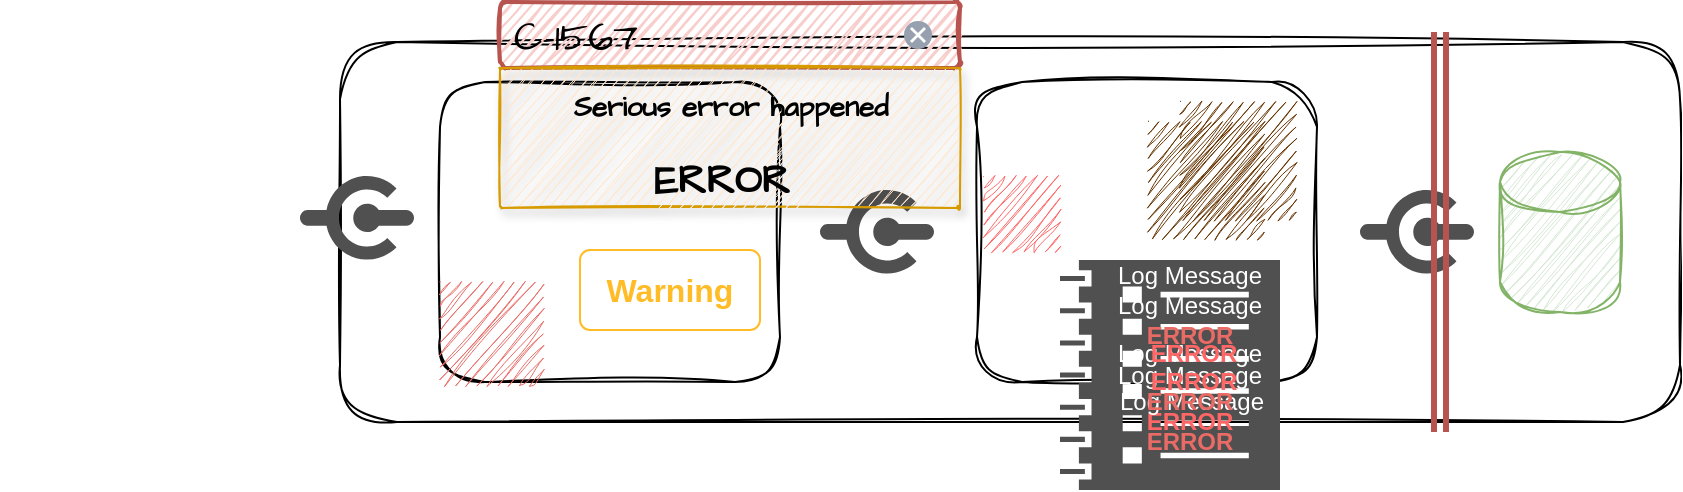 <mxfile version="22.1.7" type="device">
  <diagram name="Page-1" id="lnDaxflnOgcf2fo8gM1O">
    <mxGraphModel dx="1781" dy="647" grid="1" gridSize="10" guides="1" tooltips="1" connect="1" arrows="1" fold="1" page="1" pageScale="1" pageWidth="827" pageHeight="1169" math="0" shadow="0">
      <root>
        <mxCell id="0" />
        <mxCell id="1" parent="0" />
        <mxCell id="rfGkLr0hDl0-wiZf_SsG-1" value="" style="rounded=1;whiteSpace=wrap;html=1;sketch=1;curveFitting=1;jiggle=2;" parent="1" vertex="1">
          <mxGeometry x="10" y="140" width="670" height="190" as="geometry" />
        </mxCell>
        <mxCell id="rfGkLr0hDl0-wiZf_SsG-2" value="" style="sketch=0;pointerEvents=1;shadow=0;dashed=0;html=1;strokeColor=none;fillColor=#505050;labelPosition=center;verticalLabelPosition=bottom;verticalAlign=top;outlineConnect=0;align=center;shape=mxgraph.office.concepts.connector;" parent="1" vertex="1">
          <mxGeometry x="-10" y="207" width="57" height="42" as="geometry" />
        </mxCell>
        <mxCell id="rfGkLr0hDl0-wiZf_SsG-3" value="" style="rounded=1;whiteSpace=wrap;html=1;sketch=1;curveFitting=1;jiggle=2;" parent="1" vertex="1">
          <mxGeometry x="60" y="160" width="170" height="150" as="geometry" />
        </mxCell>
        <mxCell id="rfGkLr0hDl0-wiZf_SsG-4" value="" style="rounded=1;whiteSpace=wrap;html=1;sketch=1;curveFitting=1;jiggle=2;" parent="1" vertex="1">
          <mxGeometry x="328.5" y="160" width="170" height="150" as="geometry" />
        </mxCell>
        <mxCell id="rfGkLr0hDl0-wiZf_SsG-5" value="" style="shape=cylinder3;whiteSpace=wrap;html=1;boundedLbl=1;backgroundOutline=1;size=15;fillColor=#d5e8d4;strokeColor=#82b366;sketch=1;curveFitting=1;jiggle=2;" parent="1" vertex="1">
          <mxGeometry x="590" y="195" width="60" height="80" as="geometry" />
        </mxCell>
        <mxCell id="rfGkLr0hDl0-wiZf_SsG-6" value="" style="sketch=0;pointerEvents=1;shadow=0;dashed=0;html=1;strokeColor=none;fillColor=#505050;labelPosition=center;verticalLabelPosition=bottom;verticalAlign=top;outlineConnect=0;align=center;shape=mxgraph.office.concepts.connector;" parent="1" vertex="1">
          <mxGeometry x="250" y="214" width="57" height="42" as="geometry" />
        </mxCell>
        <mxCell id="rfGkLr0hDl0-wiZf_SsG-7" value="" style="sketch=0;pointerEvents=1;shadow=0;dashed=0;html=1;strokeColor=none;fillColor=#505050;labelPosition=center;verticalLabelPosition=bottom;verticalAlign=top;outlineConnect=0;align=center;shape=mxgraph.office.concepts.connector;" parent="1" vertex="1">
          <mxGeometry x="520" y="214" width="57" height="42" as="geometry" />
        </mxCell>
        <mxCell id="rfGkLr0hDl0-wiZf_SsG-8" value="" style="shape=link;html=1;rounded=0;fillColor=#f8cecc;strokeColor=#b85450;strokeWidth=3;" parent="1" edge="1">
          <mxGeometry width="100" relative="1" as="geometry">
            <mxPoint x="560" y="335" as="sourcePoint" />
            <mxPoint x="560" y="135" as="targetPoint" />
          </mxGeometry>
        </mxCell>
        <mxCell id="rfGkLr0hDl0-wiZf_SsG-11" value="" style="shape=image;html=1;verticalAlign=top;verticalLabelPosition=bottom;labelBackgroundColor=#ffffff;imageAspect=0;aspect=fixed;image=https://cdn0.iconfinder.com/data/icons/google-material-design-3-0/48/ic_error_outline_48px-128.png;imageBackground=#EA6B66;sketch=1;curveFitting=1;jiggle=2;" parent="1" vertex="1">
          <mxGeometry x="60" y="260" width="50" height="50" as="geometry" />
        </mxCell>
        <mxCell id="rfGkLr0hDl0-wiZf_SsG-13" value="C-1567" style="rounded=1;arcSize=9;fillColor=#f8cecc;strokeColor=#b85450;html=1;strokeWidth=2;spacingLeft=5;align=left;sketch=1;hachureGap=4;pointerEvents=0;fontFamily=Architects Daughter;fontSource=https%3A%2F%2Ffonts.googleapis.com%2Fcss%3Ffamily%3DArchitects%2BDaughter;fontSize=20;" parent="1" vertex="1">
          <mxGeometry x="90" y="120" width="230" height="33" as="geometry" />
        </mxCell>
        <mxCell id="rfGkLr0hDl0-wiZf_SsG-14" value="" style="html=1;shadow=0;dashed=0;shape=mxgraph.atlassian.close;fillColor=#97A0AF;strokeColor=none;sketch=0;hachureGap=4;pointerEvents=0;fontFamily=Architects Daughter;fontSource=https%3A%2F%2Ffonts.googleapis.com%2Fcss%3Ffamily%3DArchitects%2BDaughter;fontSize=20;" parent="rfGkLr0hDl0-wiZf_SsG-13" vertex="1">
          <mxGeometry x="1" y="0.5" width="14" height="14" relative="1" as="geometry">
            <mxPoint x="-28" y="-7" as="offset" />
          </mxGeometry>
        </mxCell>
        <mxCell id="rfGkLr0hDl0-wiZf_SsG-15" value="&lt;font style=&quot;font-size: 14px;&quot;&gt;&lt;b&gt;Serious error happened&lt;/b&gt;&lt;/font&gt;" style="rounded=1;fillColor=#ffe6cc;strokeColor=#d79b00;shadow=1;arcSize=1;fontSize=12;align=center;html=1;verticalAlign=top;spacingTop=5;sketch=1;hachureGap=4;pointerEvents=0;fontFamily=Architects Daughter;fontSource=https%3A%2F%2Ffonts.googleapis.com%2Fcss%3Ffamily%3DArchitects%2BDaughter;" parent="1" vertex="1">
          <mxGeometry x="90" y="153" width="230" height="70" as="geometry" />
        </mxCell>
        <mxCell id="rfGkLr0hDl0-wiZf_SsG-16" value="ERROR " style="align=center;strokeColor=none;fillColor=#F1F2F4;rounded=1;arcSize=9;sketch=1;hachureGap=4;pointerEvents=0;fontFamily=Architects Daughter;fontSource=https%3A%2F%2Ffonts.googleapis.com%2Fcss%3Ffamily%3DArchitects%2BDaughter;fontSize=20;fontStyle=1" parent="rfGkLr0hDl0-wiZf_SsG-15" vertex="1">
          <mxGeometry width="80" height="33" relative="1" as="geometry">
            <mxPoint x="75" y="37" as="offset" />
          </mxGeometry>
        </mxCell>
        <mxCell id="rfGkLr0hDl0-wiZf_SsG-17" value="" style="sketch=0;pointerEvents=1;shadow=0;dashed=0;html=1;strokeColor=none;labelPosition=center;verticalLabelPosition=bottom;verticalAlign=top;align=center;fillColor=#505050;shape=mxgraph.mscae.oms.log_management" parent="1" vertex="1">
          <mxGeometry x="370" y="249" width="110" height="115" as="geometry" />
        </mxCell>
        <mxCell id="rfGkLr0hDl0-wiZf_SsG-18" value="&lt;font color=&quot;#ffffff&quot;&gt;Log Message&lt;/font&gt;" style="text;html=1;strokeColor=none;fillColor=none;align=center;verticalAlign=middle;whiteSpace=wrap;rounded=0;" parent="1" vertex="1">
          <mxGeometry x="390" y="245" width="90" height="24" as="geometry" />
        </mxCell>
        <mxCell id="rfGkLr0hDl0-wiZf_SsG-19" value="&lt;font color=&quot;#ffffff&quot;&gt;Log Message&lt;/font&gt;" style="text;html=1;strokeColor=none;fillColor=none;align=center;verticalAlign=middle;whiteSpace=wrap;rounded=0;" parent="1" vertex="1">
          <mxGeometry x="390" y="260" width="90" height="24" as="geometry" />
        </mxCell>
        <mxCell id="rfGkLr0hDl0-wiZf_SsG-20" value="&lt;font&gt;ERROR&lt;/font&gt;" style="text;html=1;strokeColor=none;fillColor=none;align=center;verticalAlign=middle;whiteSpace=wrap;rounded=0;fontStyle=1;fontColor=#EA6B66;" parent="1" vertex="1">
          <mxGeometry x="390" y="275" width="90" height="24" as="geometry" />
        </mxCell>
        <mxCell id="rfGkLr0hDl0-wiZf_SsG-22" value="&lt;font color=&quot;#ffffff&quot;&gt;Log Message&lt;/font&gt;" style="text;html=1;strokeColor=none;fillColor=none;align=center;verticalAlign=middle;whiteSpace=wrap;rounded=0;" parent="1" vertex="1">
          <mxGeometry x="390" y="284" width="90" height="24" as="geometry" />
        </mxCell>
        <mxCell id="rfGkLr0hDl0-wiZf_SsG-23" value="&lt;font color=&quot;#ffffff&quot;&gt;Log Message&lt;/font&gt;" style="text;html=1;strokeColor=none;fillColor=none;align=center;verticalAlign=middle;whiteSpace=wrap;rounded=0;" parent="1" vertex="1">
          <mxGeometry x="390" y="294.5" width="90" height="24" as="geometry" />
        </mxCell>
        <mxCell id="rfGkLr0hDl0-wiZf_SsG-24" value="&lt;font&gt;ERROR&lt;/font&gt;" style="text;html=1;strokeColor=none;fillColor=none;align=center;verticalAlign=middle;whiteSpace=wrap;rounded=0;fontStyle=1;fontColor=#FF6666;" parent="1" vertex="1">
          <mxGeometry x="392" y="284" width="90" height="24" as="geometry" />
        </mxCell>
        <mxCell id="rfGkLr0hDl0-wiZf_SsG-25" value="&lt;font&gt;ERROR&lt;/font&gt;" style="text;html=1;strokeColor=none;fillColor=none;align=center;verticalAlign=middle;whiteSpace=wrap;rounded=0;fontColor=#FF6666;fontStyle=1" parent="1" vertex="1">
          <mxGeometry x="392" y="298" width="90" height="24" as="geometry" />
        </mxCell>
        <mxCell id="rfGkLr0hDl0-wiZf_SsG-27" value="&lt;font&gt;ERROR&lt;/font&gt;" style="text;html=1;strokeColor=none;fillColor=none;align=center;verticalAlign=middle;whiteSpace=wrap;rounded=0;fontColor=#FF6666;fontStyle=1" parent="1" vertex="1">
          <mxGeometry x="390" y="318" width="90" height="24" as="geometry" />
        </mxCell>
        <mxCell id="rfGkLr0hDl0-wiZf_SsG-28" value="&lt;font&gt;ERROR&lt;/font&gt;" style="text;html=1;strokeColor=none;fillColor=none;align=center;verticalAlign=middle;whiteSpace=wrap;rounded=0;fontColor=#EA6B66;fontStyle=1" parent="1" vertex="1">
          <mxGeometry x="390" y="328" width="90" height="24" as="geometry" />
        </mxCell>
        <mxCell id="rfGkLr0hDl0-wiZf_SsG-29" value="" style="shape=image;html=1;verticalAlign=top;verticalLabelPosition=bottom;labelBackgroundColor=#ffffff;imageAspect=0;aspect=fixed;image=https://cdn1.iconfinder.com/data/icons/ionicons-outline-vol-2/512/warning-outline-128.png;sketch=1;curveFitting=1;jiggle=2;imageBackground=#663300;" parent="1" vertex="1">
          <mxGeometry x="414" y="180" width="58" height="58" as="geometry" />
        </mxCell>
        <mxCell id="rfGkLr0hDl0-wiZf_SsG-30" value="" style="shape=image;html=1;verticalAlign=top;verticalLabelPosition=bottom;labelBackgroundColor=#ffffff;imageAspect=0;aspect=fixed;image=https://cdn4.iconfinder.com/data/icons/evil-icons-user-interface/64/Attention-128.png;imageBackground=#FF6666;sketch=1;curveFitting=1;jiggle=2;" parent="1" vertex="1">
          <mxGeometry x="332" y="207" width="38" height="38" as="geometry" />
        </mxCell>
        <mxCell id="rfGkLr0hDl0-wiZf_SsG-32" value="" style="shape=image;html=1;verticalAlign=top;verticalLabelPosition=bottom;labelBackgroundColor=#ffffff;imageAspect=0;aspect=fixed;image=https://cdn1.iconfinder.com/data/icons/ionicons-outline-vol-2/512/warning-outline-128.png;sketch=1;curveFitting=1;jiggle=2;imageBackground=#663300;" parent="1" vertex="1">
          <mxGeometry x="430" y="170" width="58" height="58" as="geometry" />
        </mxCell>
        <mxCell id="rfGkLr0hDl0-wiZf_SsG-34" value="Warning" style="html=1;shadow=0;dashed=0;shape=mxgraph.bootstrap.rrect;rSize=5;strokeColor=#FFBC26;strokeWidth=1;fillColor=none;fontColor=#FFBC26;whiteSpace=wrap;align=center;verticalAlign=middle;spacingLeft=0;fontStyle=1;fontSize=16;spacing=5;" parent="1" vertex="1">
          <mxGeometry x="130" y="244" width="90" height="40" as="geometry" />
        </mxCell>
        <mxCell id="rfGkLr0hDl0-wiZf_SsG-35" value="" style="shape=image;html=1;verticalAlign=top;verticalLabelPosition=bottom;labelBackgroundColor=#ffffff;imageAspect=0;aspect=fixed;image=https://cdn0.iconfinder.com/data/icons/software-engineering-and-video-gaming/512/77_hacker_user_gammer_programmer-128.png;sketch=1;curveFitting=1;jiggle=2;" parent="1" vertex="1">
          <mxGeometry x="-160" y="164" width="128" height="128" as="geometry" />
        </mxCell>
        <mxCell id="blPSFer5TJu4HyhRgyKn-2" value="&lt;font color=&quot;#ffffff&quot;&gt;Log Message&lt;/font&gt;" style="text;html=1;strokeColor=none;fillColor=none;align=center;verticalAlign=middle;whiteSpace=wrap;rounded=0;" vertex="1" parent="1">
          <mxGeometry x="391" y="308" width="90" height="24" as="geometry" />
        </mxCell>
        <mxCell id="rfGkLr0hDl0-wiZf_SsG-26" value="&lt;font&gt;ERROR&lt;/font&gt;" style="text;html=1;strokeColor=none;fillColor=none;align=center;verticalAlign=middle;whiteSpace=wrap;rounded=0;fontColor=#EA6B66;fontStyle=1" parent="1" vertex="1">
          <mxGeometry x="390" y="308" width="90" height="24" as="geometry" />
        </mxCell>
      </root>
    </mxGraphModel>
  </diagram>
</mxfile>
